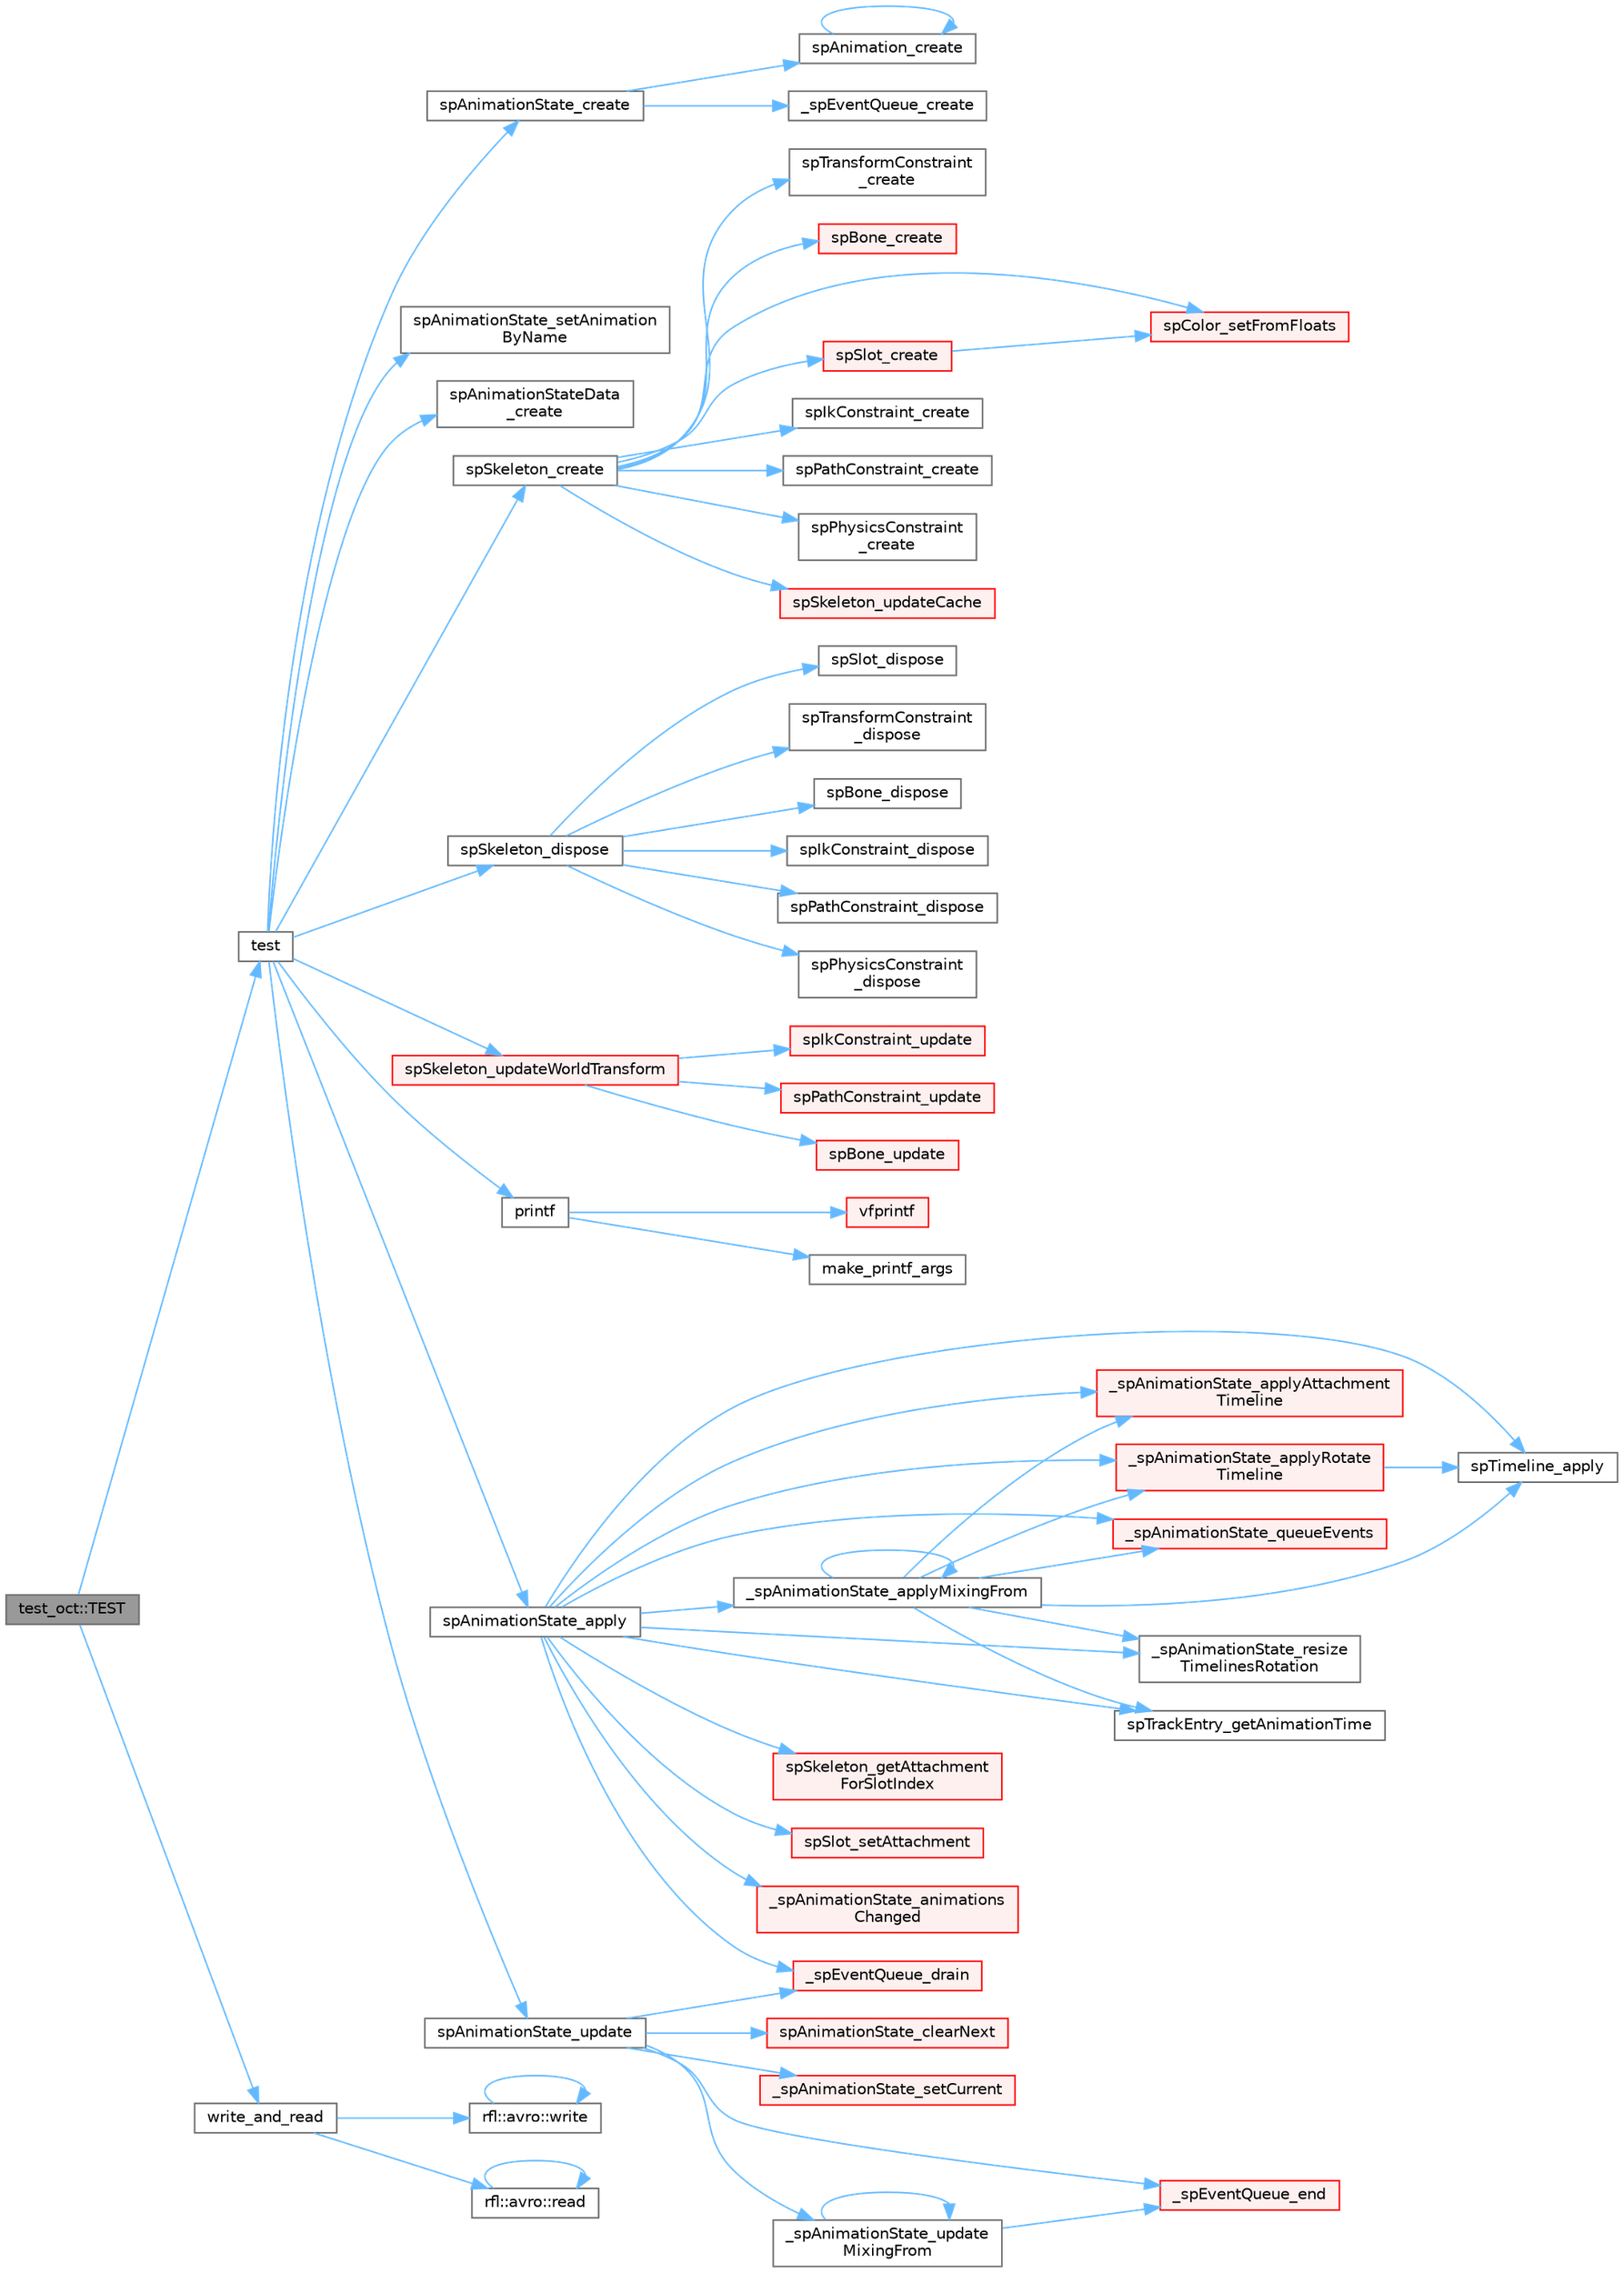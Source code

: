 digraph "test_oct::TEST"
{
 // LATEX_PDF_SIZE
  bgcolor="transparent";
  edge [fontname=Helvetica,fontsize=10,labelfontname=Helvetica,labelfontsize=10];
  node [fontname=Helvetica,fontsize=10,shape=box,height=0.2,width=0.4];
  rankdir="LR";
  Node1 [id="Node000001",label="test_oct::TEST",height=0.2,width=0.4,color="gray40", fillcolor="grey60", style="filled", fontcolor="black",tooltip=" "];
  Node1 -> Node2 [id="edge65_Node000001_Node000002",color="steelblue1",style="solid",tooltip=" "];
  Node2 [id="Node000002",label="test",height=0.2,width=0.4,color="grey40", fillcolor="white", style="filled",URL="$external_2spine-runtimes_2spine-sfml_2c_2example_2main_8cpp.html#aac5f14f710620d78720c06cd063ec0ca",tooltip=" "];
  Node2 -> Node3 [id="edge66_Node000002_Node000003",color="steelblue1",style="solid",tooltip=" "];
  Node3 [id="Node000003",label="printf",height=0.2,width=0.4,color="grey40", fillcolor="white", style="filled",URL="$printf_8h.html#aee3ed3a831f25f07e7be3919fff2203a",tooltip=" "];
  Node3 -> Node4 [id="edge67_Node000003_Node000004",color="steelblue1",style="solid",tooltip=" "];
  Node4 [id="Node000004",label="make_printf_args",height=0.2,width=0.4,color="grey40", fillcolor="white", style="filled",URL="$printf_8h.html#a27dcc0efcda04388971dbea3c875f122",tooltip=" "];
  Node3 -> Node5 [id="edge68_Node000003_Node000005",color="steelblue1",style="solid",tooltip=" "];
  Node5 [id="Node000005",label="vfprintf",height=0.2,width=0.4,color="red", fillcolor="#FFF0F0", style="filled",URL="$printf_8h.html#abb30aad964fc771fb52cf3ad88649df2",tooltip=" "];
  Node2 -> Node34 [id="edge69_Node000002_Node000034",color="steelblue1",style="solid",tooltip=" "];
  Node34 [id="Node000034",label="spAnimationState_apply",height=0.2,width=0.4,color="grey40", fillcolor="white", style="filled",URL="$_animation_state_8c.html#a121811397a5e69b5d84b141172a860ad",tooltip=" "];
  Node34 -> Node35 [id="edge70_Node000034_Node000035",color="steelblue1",style="solid",tooltip=" "];
  Node35 [id="Node000035",label="_spAnimationState_animations\lChanged",height=0.2,width=0.4,color="red", fillcolor="#FFF0F0", style="filled",URL="$_animation_state_8c.html#a2e9127da71404d2e7f6715635f59714d",tooltip=" "];
  Node34 -> Node41 [id="edge71_Node000034_Node000041",color="steelblue1",style="solid",tooltip=" "];
  Node41 [id="Node000041",label="_spAnimationState_applyAttachment\lTimeline",height=0.2,width=0.4,color="red", fillcolor="#FFF0F0", style="filled",URL="$_animation_state_8c.html#a552cd264b22c69404ce34e0e773bcaa7",tooltip=" "];
  Node34 -> Node48 [id="edge72_Node000034_Node000048",color="steelblue1",style="solid",tooltip=" "];
  Node48 [id="Node000048",label="_spAnimationState_applyMixingFrom",height=0.2,width=0.4,color="grey40", fillcolor="white", style="filled",URL="$_animation_state_8c.html#ad872d0ff5d38b3ad75d02684ee46e3ef",tooltip=" "];
  Node48 -> Node41 [id="edge73_Node000048_Node000041",color="steelblue1",style="solid",tooltip=" "];
  Node48 -> Node48 [id="edge74_Node000048_Node000048",color="steelblue1",style="solid",tooltip=" "];
  Node48 -> Node49 [id="edge75_Node000048_Node000049",color="steelblue1",style="solid",tooltip=" "];
  Node49 [id="Node000049",label="_spAnimationState_applyRotate\lTimeline",height=0.2,width=0.4,color="red", fillcolor="#FFF0F0", style="filled",URL="$_animation_state_8c.html#a807375db0ba9e1c5a66ba60c03967a16",tooltip=" "];
  Node49 -> Node52 [id="edge76_Node000049_Node000052",color="steelblue1",style="solid",tooltip=" "];
  Node52 [id="Node000052",label="spTimeline_apply",height=0.2,width=0.4,color="grey40", fillcolor="white", style="filled",URL="$_animation_8c.html#a8f8846b1f976e08e2825cd8f2e4fed2a",tooltip=" "];
  Node48 -> Node53 [id="edge77_Node000048_Node000053",color="steelblue1",style="solid",tooltip=" "];
  Node53 [id="Node000053",label="_spAnimationState_queueEvents",height=0.2,width=0.4,color="red", fillcolor="#FFF0F0", style="filled",URL="$_animation_state_8c.html#a03841b3426944328c63e8dc965e5d202",tooltip=" "];
  Node48 -> Node60 [id="edge78_Node000048_Node000060",color="steelblue1",style="solid",tooltip=" "];
  Node60 [id="Node000060",label="_spAnimationState_resize\lTimelinesRotation",height=0.2,width=0.4,color="grey40", fillcolor="white", style="filled",URL="$_animation_state_8c.html#a586eb5371b2ecd094a959fb59981c011",tooltip=" "];
  Node48 -> Node52 [id="edge79_Node000048_Node000052",color="steelblue1",style="solid",tooltip=" "];
  Node48 -> Node61 [id="edge80_Node000048_Node000061",color="steelblue1",style="solid",tooltip=" "];
  Node61 [id="Node000061",label="spTrackEntry_getAnimationTime",height=0.2,width=0.4,color="grey40", fillcolor="white", style="filled",URL="$_animation_state_8c.html#a16e885e6da856346be434e44d94fff4d",tooltip=" "];
  Node34 -> Node49 [id="edge81_Node000034_Node000049",color="steelblue1",style="solid",tooltip=" "];
  Node34 -> Node53 [id="edge82_Node000034_Node000053",color="steelblue1",style="solid",tooltip=" "];
  Node34 -> Node60 [id="edge83_Node000034_Node000060",color="steelblue1",style="solid",tooltip=" "];
  Node34 -> Node62 [id="edge84_Node000034_Node000062",color="steelblue1",style="solid",tooltip=" "];
  Node62 [id="Node000062",label="_spEventQueue_drain",height=0.2,width=0.4,color="red", fillcolor="#FFF0F0", style="filled",URL="$_animation_state_8c.html#a2bb362df65f36453467acd9b360c600d",tooltip=" "];
  Node34 -> Node43 [id="edge85_Node000034_Node000043",color="steelblue1",style="solid",tooltip=" "];
  Node43 [id="Node000043",label="spSkeleton_getAttachment\lForSlotIndex",height=0.2,width=0.4,color="red", fillcolor="#FFF0F0", style="filled",URL="$_skeleton_8c.html#af67b15fea85286452cf9d8741a17b0ed",tooltip=" "];
  Node34 -> Node45 [id="edge86_Node000034_Node000045",color="steelblue1",style="solid",tooltip=" "];
  Node45 [id="Node000045",label="spSlot_setAttachment",height=0.2,width=0.4,color="red", fillcolor="#FFF0F0", style="filled",URL="$_slot_8c.html#a56d5b092e9d5418595813cec61d447cc",tooltip=" "];
  Node34 -> Node52 [id="edge87_Node000034_Node000052",color="steelblue1",style="solid",tooltip=" "];
  Node34 -> Node61 [id="edge88_Node000034_Node000061",color="steelblue1",style="solid",tooltip=" "];
  Node2 -> Node65 [id="edge89_Node000002_Node000065",color="steelblue1",style="solid",tooltip=" "];
  Node65 [id="Node000065",label="spAnimationState_create",height=0.2,width=0.4,color="grey40", fillcolor="white", style="filled",URL="$_animation_state_8c.html#a87beba99c1cc332a37af3d16d15454fd",tooltip=" "];
  Node65 -> Node66 [id="edge90_Node000065_Node000066",color="steelblue1",style="solid",tooltip=" "];
  Node66 [id="Node000066",label="_spEventQueue_create",height=0.2,width=0.4,color="grey40", fillcolor="white", style="filled",URL="$_animation_state_8c.html#a88ef8a5fb0d701a8e462f6963f0592cd",tooltip=" "];
  Node65 -> Node67 [id="edge91_Node000065_Node000067",color="steelblue1",style="solid",tooltip=" "];
  Node67 [id="Node000067",label="spAnimation_create",height=0.2,width=0.4,color="grey40", fillcolor="white", style="filled",URL="$_animation_8c.html#a65727a6d5fed75b3c730b88337a91070",tooltip=" "];
  Node67 -> Node67 [id="edge92_Node000067_Node000067",color="steelblue1",style="solid",tooltip=" "];
  Node2 -> Node68 [id="edge93_Node000002_Node000068",color="steelblue1",style="solid",tooltip=" "];
  Node68 [id="Node000068",label="spAnimationState_setAnimation\lByName",height=0.2,width=0.4,color="grey40", fillcolor="white", style="filled",URL="$spine-c_2include_2spine_2_animation_state_8h.html#a886473af828c2ec1222f62ea8aa5e470",tooltip=" "];
  Node2 -> Node69 [id="edge94_Node000002_Node000069",color="steelblue1",style="solid",tooltip=" "];
  Node69 [id="Node000069",label="spAnimationState_update",height=0.2,width=0.4,color="grey40", fillcolor="white", style="filled",URL="$_animation_state_8c.html#a6e0eaef7d5f047204c709cee9f51ef08",tooltip=" "];
  Node69 -> Node70 [id="edge95_Node000069_Node000070",color="steelblue1",style="solid",tooltip=" "];
  Node70 [id="Node000070",label="_spAnimationState_setCurrent",height=0.2,width=0.4,color="red", fillcolor="#FFF0F0", style="filled",URL="$_animation_state_8c.html#a7fd9c2b5f1e4e7ad96f8483118220e53",tooltip=" "];
  Node69 -> Node74 [id="edge96_Node000069_Node000074",color="steelblue1",style="solid",tooltip=" "];
  Node74 [id="Node000074",label="_spAnimationState_update\lMixingFrom",height=0.2,width=0.4,color="grey40", fillcolor="white", style="filled",URL="$_animation_state_8c.html#a811bfe34d8d6ae14d016aba963f38a5f",tooltip=" "];
  Node74 -> Node74 [id="edge97_Node000074_Node000074",color="steelblue1",style="solid",tooltip=" "];
  Node74 -> Node75 [id="edge98_Node000074_Node000075",color="steelblue1",style="solid",tooltip=" "];
  Node75 [id="Node000075",label="_spEventQueue_end",height=0.2,width=0.4,color="red", fillcolor="#FFF0F0", style="filled",URL="$_animation_state_8c.html#ae86eaf55ad672f17dcb738d9481d7bb9",tooltip=" "];
  Node69 -> Node62 [id="edge99_Node000069_Node000062",color="steelblue1",style="solid",tooltip=" "];
  Node69 -> Node75 [id="edge100_Node000069_Node000075",color="steelblue1",style="solid",tooltip=" "];
  Node69 -> Node76 [id="edge101_Node000069_Node000076",color="steelblue1",style="solid",tooltip=" "];
  Node76 [id="Node000076",label="spAnimationState_clearNext",height=0.2,width=0.4,color="red", fillcolor="#FFF0F0", style="filled",URL="$_animation_state_8c.html#a1116b24b2fd4730966c0c1705f16a515",tooltip=" "];
  Node2 -> Node78 [id="edge102_Node000002_Node000078",color="steelblue1",style="solid",tooltip=" "];
  Node78 [id="Node000078",label="spAnimationStateData\l_create",height=0.2,width=0.4,color="grey40", fillcolor="white", style="filled",URL="$_animation_state_data_8c.html#a8c7606d99b6d3ca45a45f696191e184b",tooltip=" "];
  Node2 -> Node79 [id="edge103_Node000002_Node000079",color="steelblue1",style="solid",tooltip=" "];
  Node79 [id="Node000079",label="spSkeleton_create",height=0.2,width=0.4,color="grey40", fillcolor="white", style="filled",URL="$_skeleton_8c.html#adafc127ff4d17039cb355ad7941b4687",tooltip=" "];
  Node79 -> Node80 [id="edge104_Node000079_Node000080",color="steelblue1",style="solid",tooltip=" "];
  Node80 [id="Node000080",label="spBone_create",height=0.2,width=0.4,color="red", fillcolor="#FFF0F0", style="filled",URL="$_bone_8c.html#a672c3edad19d7bf482bf13e7f01ee97b",tooltip=" "];
  Node79 -> Node82 [id="edge105_Node000079_Node000082",color="steelblue1",style="solid",tooltip=" "];
  Node82 [id="Node000082",label="spColor_setFromFloats",height=0.2,width=0.4,color="red", fillcolor="#FFF0F0", style="filled",URL="$_color_8c.html#aef2bc0c9016302022f25c89ba5b36a2c",tooltip=" "];
  Node79 -> Node84 [id="edge106_Node000079_Node000084",color="steelblue1",style="solid",tooltip=" "];
  Node84 [id="Node000084",label="spIkConstraint_create",height=0.2,width=0.4,color="grey40", fillcolor="white", style="filled",URL="$spine-c_2include_2spine_2_ik_constraint_8h.html#adc550d0f541e94be4e2d44930dcc8b2e",tooltip=" "];
  Node79 -> Node85 [id="edge107_Node000079_Node000085",color="steelblue1",style="solid",tooltip=" "];
  Node85 [id="Node000085",label="spPathConstraint_create",height=0.2,width=0.4,color="grey40", fillcolor="white", style="filled",URL="$spine-c_2include_2spine_2_path_constraint_8h.html#adcee199676387bd744e4b147c99eb39b",tooltip=" "];
  Node79 -> Node86 [id="edge108_Node000079_Node000086",color="steelblue1",style="solid",tooltip=" "];
  Node86 [id="Node000086",label="spPhysicsConstraint\l_create",height=0.2,width=0.4,color="grey40", fillcolor="white", style="filled",URL="$_physics_constraint_8c.html#a32a2345e660c659a94668d1de4dba981",tooltip=" "];
  Node79 -> Node87 [id="edge109_Node000079_Node000087",color="steelblue1",style="solid",tooltip=" "];
  Node87 [id="Node000087",label="spSkeleton_updateCache",height=0.2,width=0.4,color="red", fillcolor="#FFF0F0", style="filled",URL="$_skeleton_8c.html#a62e01f12f86149c4fed351f27e022c76",tooltip=" "];
  Node79 -> Node97 [id="edge110_Node000079_Node000097",color="steelblue1",style="solid",tooltip=" "];
  Node97 [id="Node000097",label="spSlot_create",height=0.2,width=0.4,color="red", fillcolor="#FFF0F0", style="filled",URL="$_slot_8c.html#a425f2e6a489e790f26bda11dd18f3a4a",tooltip=" "];
  Node97 -> Node82 [id="edge111_Node000097_Node000082",color="steelblue1",style="solid",tooltip=" "];
  Node79 -> Node101 [id="edge112_Node000079_Node000101",color="steelblue1",style="solid",tooltip=" "];
  Node101 [id="Node000101",label="spTransformConstraint\l_create",height=0.2,width=0.4,color="grey40", fillcolor="white", style="filled",URL="$spine-c_2include_2spine_2_transform_constraint_8h.html#a2fc2c8fc06c7e11463e6a3acf202f353",tooltip=" "];
  Node2 -> Node102 [id="edge113_Node000002_Node000102",color="steelblue1",style="solid",tooltip=" "];
  Node102 [id="Node000102",label="spSkeleton_dispose",height=0.2,width=0.4,color="grey40", fillcolor="white", style="filled",URL="$_skeleton_8c.html#a77f856011e09776af5a8d8e45446bc72",tooltip=" "];
  Node102 -> Node103 [id="edge114_Node000102_Node000103",color="steelblue1",style="solid",tooltip=" "];
  Node103 [id="Node000103",label="spBone_dispose",height=0.2,width=0.4,color="grey40", fillcolor="white", style="filled",URL="$_bone_8c.html#ac9432169a9965bcbc2ee09fdd40ae4a2",tooltip=" "];
  Node102 -> Node104 [id="edge115_Node000102_Node000104",color="steelblue1",style="solid",tooltip=" "];
  Node104 [id="Node000104",label="spIkConstraint_dispose",height=0.2,width=0.4,color="grey40", fillcolor="white", style="filled",URL="$_ik_constraint_8c.html#ab562f2c38689e012955f64da69cbdd51",tooltip=" "];
  Node102 -> Node105 [id="edge116_Node000102_Node000105",color="steelblue1",style="solid",tooltip=" "];
  Node105 [id="Node000105",label="spPathConstraint_dispose",height=0.2,width=0.4,color="grey40", fillcolor="white", style="filled",URL="$_path_constraint_8c.html#a89a998f72f23fadea74c6cb7403d19a5",tooltip=" "];
  Node102 -> Node106 [id="edge117_Node000102_Node000106",color="steelblue1",style="solid",tooltip=" "];
  Node106 [id="Node000106",label="spPhysicsConstraint\l_dispose",height=0.2,width=0.4,color="grey40", fillcolor="white", style="filled",URL="$_physics_constraint_8c.html#a7d0e849bcc7d76d81f5a9f31e2fdb8f6",tooltip=" "];
  Node102 -> Node107 [id="edge118_Node000102_Node000107",color="steelblue1",style="solid",tooltip=" "];
  Node107 [id="Node000107",label="spSlot_dispose",height=0.2,width=0.4,color="grey40", fillcolor="white", style="filled",URL="$_slot_8c.html#abc79e957760a12acef34938e456201e7",tooltip=" "];
  Node102 -> Node108 [id="edge119_Node000102_Node000108",color="steelblue1",style="solid",tooltip=" "];
  Node108 [id="Node000108",label="spTransformConstraint\l_dispose",height=0.2,width=0.4,color="grey40", fillcolor="white", style="filled",URL="$_transform_constraint_8c.html#aa1b7de86ac6d61687962b5f9171ec5cb",tooltip=" "];
  Node2 -> Node109 [id="edge120_Node000002_Node000109",color="steelblue1",style="solid",tooltip=" "];
  Node109 [id="Node000109",label="spSkeleton_updateWorldTransform",height=0.2,width=0.4,color="red", fillcolor="#FFF0F0", style="filled",URL="$_skeleton_8c.html#aacbe2c41263148e0b8e88724bd6e19a8",tooltip=" "];
  Node109 -> Node110 [id="edge121_Node000109_Node000110",color="steelblue1",style="solid",tooltip=" "];
  Node110 [id="Node000110",label="spBone_update",height=0.2,width=0.4,color="red", fillcolor="#FFF0F0", style="filled",URL="$_bone_8c.html#a96a2c03c88ccdaa90a318fbb786acaad",tooltip=" "];
  Node109 -> Node113 [id="edge122_Node000109_Node000113",color="steelblue1",style="solid",tooltip=" "];
  Node113 [id="Node000113",label="spIkConstraint_update",height=0.2,width=0.4,color="red", fillcolor="#FFF0F0", style="filled",URL="$_ik_constraint_8c.html#ae1ee5ccd8d827f7c377f2597775b912b",tooltip=" "];
  Node109 -> Node116 [id="edge123_Node000109_Node000116",color="steelblue1",style="solid",tooltip=" "];
  Node116 [id="Node000116",label="spPathConstraint_update",height=0.2,width=0.4,color="red", fillcolor="#FFF0F0", style="filled",URL="$_path_constraint_8c.html#ab89d8c228a139da6ec1847798ae02883",tooltip=" "];
  Node1 -> Node140 [id="edge124_Node000001_Node000140",color="steelblue1",style="solid",tooltip=" "];
  Node140 [id="Node000140",label="write_and_read",height=0.2,width=0.4,color="grey40", fillcolor="white", style="filled",URL="$avro_2write__and__read_8hpp.html#afbf9dc00f8e3fd7cabcd088b57e4e638",tooltip=" "];
  Node140 -> Node141 [id="edge125_Node000140_Node000141",color="steelblue1",style="solid",tooltip=" "];
  Node141 [id="Node000141",label="rfl::avro::read",height=0.2,width=0.4,color="grey40", fillcolor="white", style="filled",URL="$namespacerfl_1_1avro.html#aea11cfdc519efbaee04bd766ce499db1",tooltip="Parses an object from a AVRO var."];
  Node141 -> Node141 [id="edge126_Node000141_Node000141",color="steelblue1",style="solid",tooltip=" "];
  Node140 -> Node142 [id="edge127_Node000140_Node000142",color="steelblue1",style="solid",tooltip=" "];
  Node142 [id="Node000142",label="rfl::avro::write",height=0.2,width=0.4,color="grey40", fillcolor="white", style="filled",URL="$namespacerfl_1_1avro.html#a35363ef7356277226dac5c8cb4fb6b4a",tooltip="Returns AVRO bytes."];
  Node142 -> Node142 [id="edge128_Node000142_Node000142",color="steelblue1",style="solid",tooltip=" "];
}
